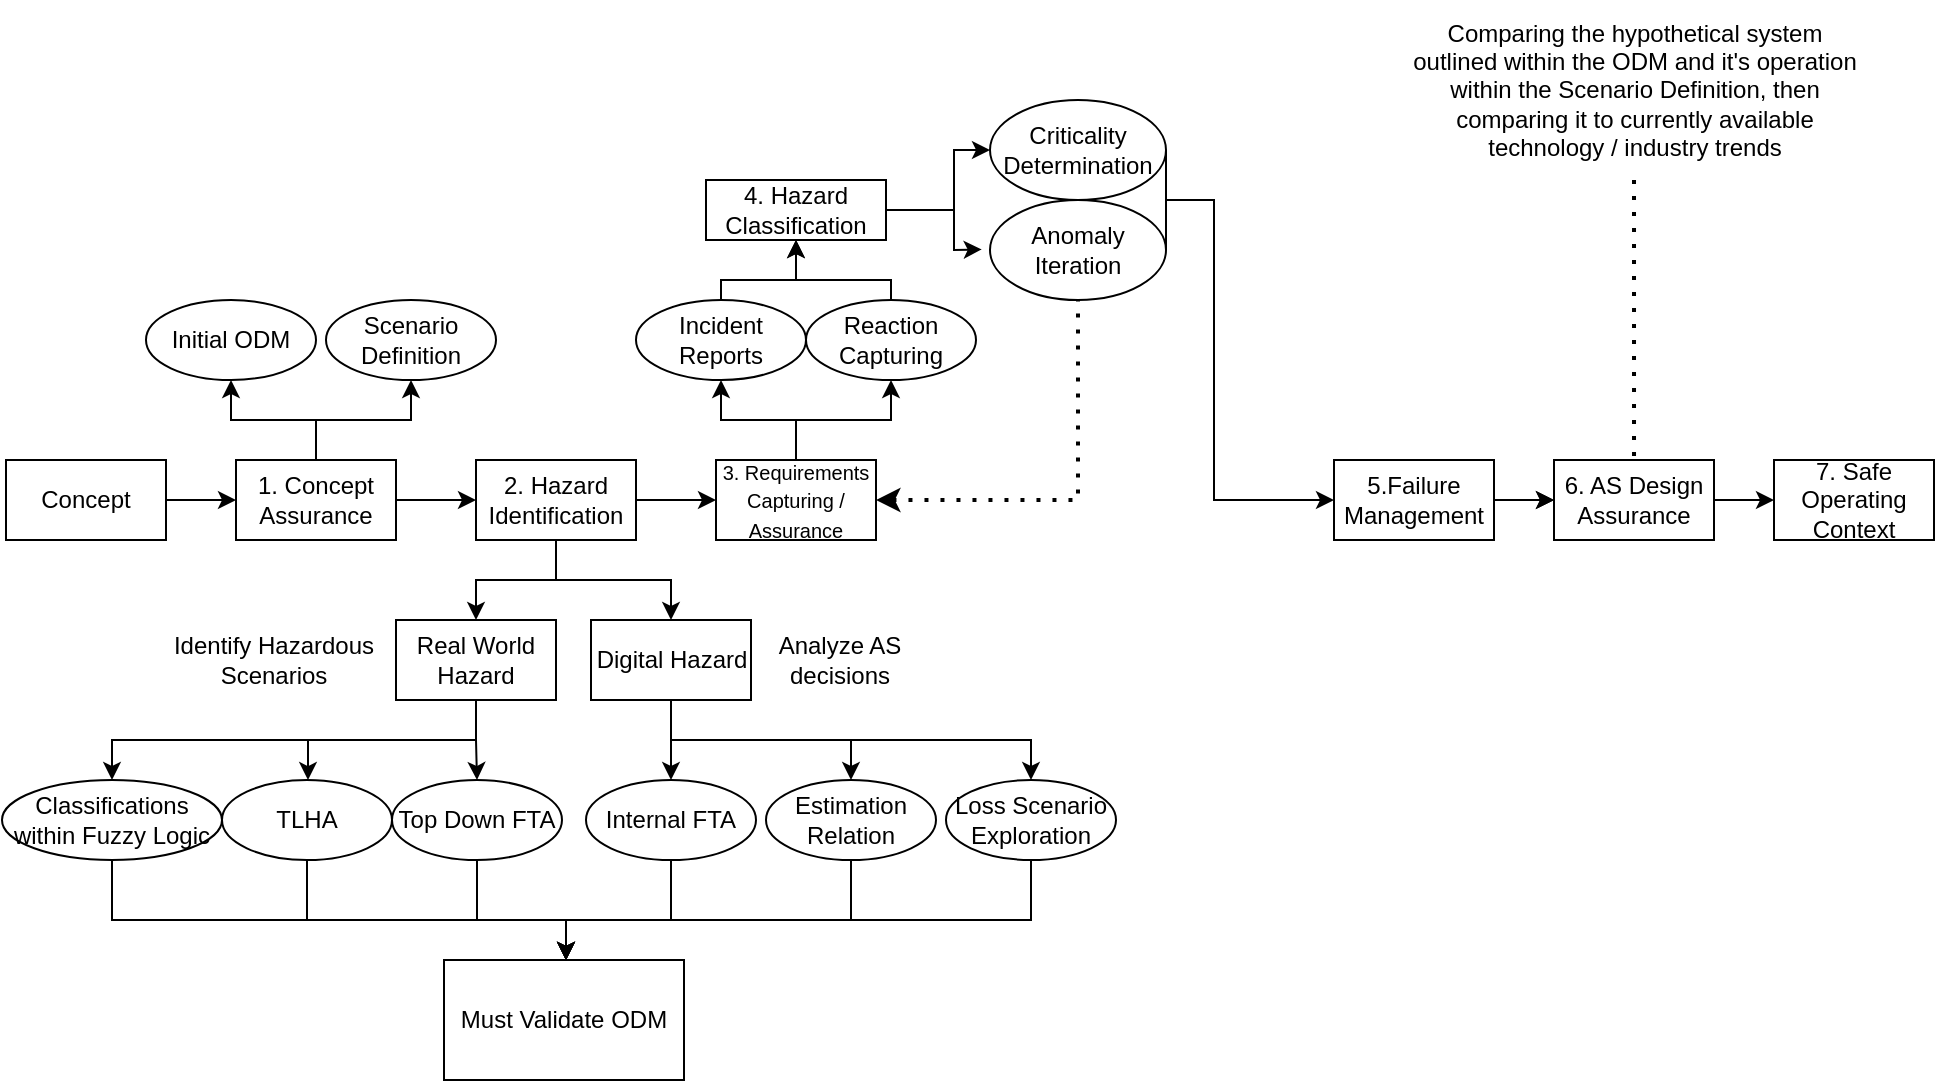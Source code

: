 <mxfile version="21.6.8" type="github">
  <diagram name="Page-1" id="aJNvPGV1j7dXfou5CJUt">
    <mxGraphModel dx="1434" dy="782" grid="1" gridSize="10" guides="1" tooltips="1" connect="1" arrows="1" fold="1" page="1" pageScale="1" pageWidth="850" pageHeight="1100" math="0" shadow="0">
      <root>
        <mxCell id="0" />
        <mxCell id="1" parent="0" />
        <mxCell id="K2bbMnxz0RQGCQ17qI1y-8" value="" style="edgeStyle=orthogonalEdgeStyle;rounded=0;orthogonalLoop=1;jettySize=auto;html=1;" parent="1" source="K2bbMnxz0RQGCQ17qI1y-1" target="K2bbMnxz0RQGCQ17qI1y-4" edge="1">
          <mxGeometry relative="1" as="geometry" />
        </mxCell>
        <mxCell id="K2bbMnxz0RQGCQ17qI1y-1" value="Concept" style="rounded=0;whiteSpace=wrap;html=1;" parent="1" vertex="1">
          <mxGeometry x="16" y="240" width="80" height="40" as="geometry" />
        </mxCell>
        <mxCell id="K2bbMnxz0RQGCQ17qI1y-9" value="" style="edgeStyle=orthogonalEdgeStyle;rounded=0;orthogonalLoop=1;jettySize=auto;html=1;" parent="1" source="K2bbMnxz0RQGCQ17qI1y-4" target="K2bbMnxz0RQGCQ17qI1y-5" edge="1">
          <mxGeometry relative="1" as="geometry" />
        </mxCell>
        <mxCell id="K2bbMnxz0RQGCQ17qI1y-20" value="" style="edgeStyle=orthogonalEdgeStyle;rounded=0;orthogonalLoop=1;jettySize=auto;html=1;entryX=0.5;entryY=1;entryDx=0;entryDy=0;" parent="1" source="K2bbMnxz0RQGCQ17qI1y-4" target="K2bbMnxz0RQGCQ17qI1y-22" edge="1">
          <mxGeometry relative="1" as="geometry" />
        </mxCell>
        <mxCell id="K2bbMnxz0RQGCQ17qI1y-24" value="" style="edgeStyle=orthogonalEdgeStyle;rounded=0;orthogonalLoop=1;jettySize=auto;html=1;entryX=0.5;entryY=1;entryDx=0;entryDy=0;" parent="1" source="K2bbMnxz0RQGCQ17qI1y-4" target="K2bbMnxz0RQGCQ17qI1y-19" edge="1">
          <mxGeometry relative="1" as="geometry">
            <mxPoint x="171" y="360" as="targetPoint" />
          </mxGeometry>
        </mxCell>
        <mxCell id="K2bbMnxz0RQGCQ17qI1y-4" value="1. Concept Assurance" style="rounded=0;whiteSpace=wrap;html=1;" parent="1" vertex="1">
          <mxGeometry x="131" y="240" width="80" height="40" as="geometry" />
        </mxCell>
        <mxCell id="K2bbMnxz0RQGCQ17qI1y-11" value="" style="edgeStyle=orthogonalEdgeStyle;rounded=0;orthogonalLoop=1;jettySize=auto;html=1;" parent="1" source="K2bbMnxz0RQGCQ17qI1y-5" target="K2bbMnxz0RQGCQ17qI1y-10" edge="1">
          <mxGeometry relative="1" as="geometry" />
        </mxCell>
        <mxCell id="K2bbMnxz0RQGCQ17qI1y-16" value="" style="edgeStyle=orthogonalEdgeStyle;rounded=0;orthogonalLoop=1;jettySize=auto;html=1;" parent="1" source="K2bbMnxz0RQGCQ17qI1y-5" target="K2bbMnxz0RQGCQ17qI1y-7" edge="1">
          <mxGeometry relative="1" as="geometry" />
        </mxCell>
        <mxCell id="K2bbMnxz0RQGCQ17qI1y-18" value="" style="edgeStyle=orthogonalEdgeStyle;rounded=0;orthogonalLoop=1;jettySize=auto;html=1;entryX=0.5;entryY=0;entryDx=0;entryDy=0;" parent="1" source="K2bbMnxz0RQGCQ17qI1y-5" target="K2bbMnxz0RQGCQ17qI1y-6" edge="1">
          <mxGeometry relative="1" as="geometry">
            <mxPoint x="291" y="170" as="targetPoint" />
          </mxGeometry>
        </mxCell>
        <mxCell id="K2bbMnxz0RQGCQ17qI1y-5" value="2. Hazard Identification" style="rounded=0;whiteSpace=wrap;html=1;" parent="1" vertex="1">
          <mxGeometry x="251" y="240" width="80" height="40" as="geometry" />
        </mxCell>
        <mxCell id="K2bbMnxz0RQGCQ17qI1y-26" value="" style="edgeStyle=orthogonalEdgeStyle;rounded=0;orthogonalLoop=1;jettySize=auto;html=1;" parent="1" source="K2bbMnxz0RQGCQ17qI1y-6" target="K2bbMnxz0RQGCQ17qI1y-25" edge="1">
          <mxGeometry relative="1" as="geometry">
            <Array as="points">
              <mxPoint x="251" y="380" />
              <mxPoint x="167" y="380" />
            </Array>
          </mxGeometry>
        </mxCell>
        <mxCell id="K2bbMnxz0RQGCQ17qI1y-28" value="" style="edgeStyle=orthogonalEdgeStyle;rounded=0;orthogonalLoop=1;jettySize=auto;html=1;" parent="1" source="K2bbMnxz0RQGCQ17qI1y-6" target="K2bbMnxz0RQGCQ17qI1y-27" edge="1">
          <mxGeometry relative="1" as="geometry" />
        </mxCell>
        <mxCell id="K2bbMnxz0RQGCQ17qI1y-31" value="" style="edgeStyle=orthogonalEdgeStyle;rounded=0;orthogonalLoop=1;jettySize=auto;html=1;entryX=0.5;entryY=0;entryDx=0;entryDy=0;" parent="1" source="K2bbMnxz0RQGCQ17qI1y-6" target="K2bbMnxz0RQGCQ17qI1y-29" edge="1">
          <mxGeometry relative="1" as="geometry">
            <mxPoint x="76" y="380" as="targetPoint" />
            <Array as="points">
              <mxPoint x="251" y="380" />
              <mxPoint x="69" y="380" />
            </Array>
          </mxGeometry>
        </mxCell>
        <mxCell id="K2bbMnxz0RQGCQ17qI1y-6" value="Real World Hazard" style="rounded=0;whiteSpace=wrap;html=1;" parent="1" vertex="1">
          <mxGeometry x="211" y="320" width="80" height="40" as="geometry" />
        </mxCell>
        <mxCell id="K2bbMnxz0RQGCQ17qI1y-33" value="" style="edgeStyle=orthogonalEdgeStyle;rounded=0;orthogonalLoop=1;jettySize=auto;html=1;" parent="1" source="K2bbMnxz0RQGCQ17qI1y-7" target="K2bbMnxz0RQGCQ17qI1y-32" edge="1">
          <mxGeometry relative="1" as="geometry" />
        </mxCell>
        <mxCell id="K2bbMnxz0RQGCQ17qI1y-36" value="" style="edgeStyle=orthogonalEdgeStyle;rounded=0;orthogonalLoop=1;jettySize=auto;html=1;entryX=0.5;entryY=0;entryDx=0;entryDy=0;" parent="1" source="K2bbMnxz0RQGCQ17qI1y-7" target="K2bbMnxz0RQGCQ17qI1y-34" edge="1">
          <mxGeometry relative="1" as="geometry">
            <mxPoint x="448.5" y="340" as="targetPoint" />
            <Array as="points">
              <mxPoint x="349" y="380" />
              <mxPoint x="439" y="380" />
            </Array>
          </mxGeometry>
        </mxCell>
        <mxCell id="K2bbMnxz0RQGCQ17qI1y-39" value="" style="edgeStyle=orthogonalEdgeStyle;rounded=0;orthogonalLoop=1;jettySize=auto;html=1;entryX=0.5;entryY=0;entryDx=0;entryDy=0;" parent="1" source="K2bbMnxz0RQGCQ17qI1y-7" target="K2bbMnxz0RQGCQ17qI1y-37" edge="1">
          <mxGeometry relative="1" as="geometry">
            <mxPoint x="468.5" y="340" as="targetPoint" />
            <Array as="points">
              <mxPoint x="349" y="380" />
              <mxPoint x="529" y="380" />
            </Array>
          </mxGeometry>
        </mxCell>
        <mxCell id="K2bbMnxz0RQGCQ17qI1y-7" value="Digital Hazard" style="rounded=0;whiteSpace=wrap;html=1;" parent="1" vertex="1">
          <mxGeometry x="308.5" y="320" width="80" height="40" as="geometry" />
        </mxCell>
        <mxCell id="K2bbMnxz0RQGCQ17qI1y-56" value="" style="edgeStyle=orthogonalEdgeStyle;rounded=0;orthogonalLoop=1;jettySize=auto;html=1;" parent="1" source="K2bbMnxz0RQGCQ17qI1y-10" target="K2bbMnxz0RQGCQ17qI1y-55" edge="1">
          <mxGeometry relative="1" as="geometry" />
        </mxCell>
        <mxCell id="K2bbMnxz0RQGCQ17qI1y-57" value="" style="edgeStyle=orthogonalEdgeStyle;rounded=0;orthogonalLoop=1;jettySize=auto;html=1;entryX=0.5;entryY=1;entryDx=0;entryDy=0;" parent="1" source="K2bbMnxz0RQGCQ17qI1y-10" target="K2bbMnxz0RQGCQ17qI1y-54" edge="1">
          <mxGeometry relative="1" as="geometry" />
        </mxCell>
        <mxCell id="K2bbMnxz0RQGCQ17qI1y-10" value="&lt;font style=&quot;font-size: 10px;&quot;&gt;3. Requirements Capturing / Assurance&lt;/font&gt;" style="rounded=0;whiteSpace=wrap;html=1;" parent="1" vertex="1">
          <mxGeometry x="371" y="240" width="80" height="40" as="geometry" />
        </mxCell>
        <mxCell id="K2bbMnxz0RQGCQ17qI1y-15" value="" style="edgeStyle=orthogonalEdgeStyle;rounded=0;orthogonalLoop=1;jettySize=auto;html=1;" parent="1" source="K2bbMnxz0RQGCQ17qI1y-12" target="K2bbMnxz0RQGCQ17qI1y-14" edge="1">
          <mxGeometry relative="1" as="geometry" />
        </mxCell>
        <mxCell id="7KcPxOA9Z6zE15e5CAlF-1" value="" style="edgeStyle=orthogonalEdgeStyle;rounded=0;orthogonalLoop=1;jettySize=auto;html=1;" edge="1" parent="1" source="K2bbMnxz0RQGCQ17qI1y-12" target="K2bbMnxz0RQGCQ17qI1y-14">
          <mxGeometry relative="1" as="geometry" />
        </mxCell>
        <mxCell id="K2bbMnxz0RQGCQ17qI1y-12" value="5.Failure Management" style="rounded=0;whiteSpace=wrap;html=1;" parent="1" vertex="1">
          <mxGeometry x="680" y="240" width="80" height="40" as="geometry" />
        </mxCell>
        <mxCell id="K2bbMnxz0RQGCQ17qI1y-59" value="" style="edgeStyle=orthogonalEdgeStyle;rounded=0;orthogonalLoop=1;jettySize=auto;html=1;" parent="1" source="K2bbMnxz0RQGCQ17qI1y-14" target="K2bbMnxz0RQGCQ17qI1y-58" edge="1">
          <mxGeometry relative="1" as="geometry" />
        </mxCell>
        <mxCell id="K2bbMnxz0RQGCQ17qI1y-14" value="6. AS Design Assurance" style="rounded=0;whiteSpace=wrap;html=1;" parent="1" vertex="1">
          <mxGeometry x="790" y="240" width="80" height="40" as="geometry" />
        </mxCell>
        <mxCell id="K2bbMnxz0RQGCQ17qI1y-19" value="Initial ODM" style="ellipse;whiteSpace=wrap;html=1;" parent="1" vertex="1">
          <mxGeometry x="86" y="160" width="85" height="40" as="geometry" />
        </mxCell>
        <mxCell id="K2bbMnxz0RQGCQ17qI1y-22" value="Scenario Definition" style="ellipse;whiteSpace=wrap;html=1;" parent="1" vertex="1">
          <mxGeometry x="176" y="160" width="85" height="40" as="geometry" />
        </mxCell>
        <mxCell id="K2bbMnxz0RQGCQ17qI1y-46" value="" style="edgeStyle=orthogonalEdgeStyle;rounded=0;orthogonalLoop=1;jettySize=auto;html=1;" parent="1" source="K2bbMnxz0RQGCQ17qI1y-25" target="K2bbMnxz0RQGCQ17qI1y-44" edge="1">
          <mxGeometry relative="1" as="geometry">
            <Array as="points">
              <mxPoint x="167" y="470" />
              <mxPoint x="296" y="470" />
            </Array>
          </mxGeometry>
        </mxCell>
        <mxCell id="K2bbMnxz0RQGCQ17qI1y-25" value="TLHA" style="ellipse;whiteSpace=wrap;html=1;" parent="1" vertex="1">
          <mxGeometry x="124" y="400" width="85" height="40" as="geometry" />
        </mxCell>
        <mxCell id="K2bbMnxz0RQGCQ17qI1y-45" value="" style="edgeStyle=orthogonalEdgeStyle;rounded=0;orthogonalLoop=1;jettySize=auto;html=1;" parent="1" source="K2bbMnxz0RQGCQ17qI1y-27" target="K2bbMnxz0RQGCQ17qI1y-44" edge="1">
          <mxGeometry relative="1" as="geometry">
            <Array as="points">
              <mxPoint x="252" y="470" />
              <mxPoint x="296" y="470" />
            </Array>
          </mxGeometry>
        </mxCell>
        <mxCell id="K2bbMnxz0RQGCQ17qI1y-27" value="Top Down FTA" style="ellipse;whiteSpace=wrap;html=1;" parent="1" vertex="1">
          <mxGeometry x="209" y="400" width="85" height="40" as="geometry" />
        </mxCell>
        <mxCell id="K2bbMnxz0RQGCQ17qI1y-47" value="" style="edgeStyle=orthogonalEdgeStyle;rounded=0;orthogonalLoop=1;jettySize=auto;html=1;" parent="1" source="K2bbMnxz0RQGCQ17qI1y-29" target="K2bbMnxz0RQGCQ17qI1y-44" edge="1">
          <mxGeometry relative="1" as="geometry">
            <Array as="points">
              <mxPoint x="69" y="470" />
              <mxPoint x="296" y="470" />
            </Array>
          </mxGeometry>
        </mxCell>
        <mxCell id="K2bbMnxz0RQGCQ17qI1y-29" value="Classifications within Fuzzy Logic" style="ellipse;whiteSpace=wrap;html=1;" parent="1" vertex="1">
          <mxGeometry x="14" y="400" width="110" height="40" as="geometry" />
        </mxCell>
        <mxCell id="K2bbMnxz0RQGCQ17qI1y-48" value="" style="edgeStyle=orthogonalEdgeStyle;rounded=0;orthogonalLoop=1;jettySize=auto;html=1;" parent="1" source="K2bbMnxz0RQGCQ17qI1y-32" target="K2bbMnxz0RQGCQ17qI1y-44" edge="1">
          <mxGeometry relative="1" as="geometry">
            <Array as="points">
              <mxPoint x="349" y="470" />
              <mxPoint x="296" y="470" />
            </Array>
          </mxGeometry>
        </mxCell>
        <mxCell id="K2bbMnxz0RQGCQ17qI1y-32" value="Internal FTA" style="ellipse;whiteSpace=wrap;html=1;" parent="1" vertex="1">
          <mxGeometry x="306" y="400" width="85" height="40" as="geometry" />
        </mxCell>
        <mxCell id="K2bbMnxz0RQGCQ17qI1y-49" value="" style="edgeStyle=orthogonalEdgeStyle;rounded=0;orthogonalLoop=1;jettySize=auto;html=1;" parent="1" source="K2bbMnxz0RQGCQ17qI1y-34" target="K2bbMnxz0RQGCQ17qI1y-44" edge="1">
          <mxGeometry relative="1" as="geometry">
            <Array as="points">
              <mxPoint x="439" y="470" />
              <mxPoint x="296" y="470" />
            </Array>
          </mxGeometry>
        </mxCell>
        <mxCell id="K2bbMnxz0RQGCQ17qI1y-34" value="Estimation Relation" style="ellipse;whiteSpace=wrap;html=1;" parent="1" vertex="1">
          <mxGeometry x="396" y="400" width="85" height="40" as="geometry" />
        </mxCell>
        <mxCell id="K2bbMnxz0RQGCQ17qI1y-50" value="" style="edgeStyle=orthogonalEdgeStyle;rounded=0;orthogonalLoop=1;jettySize=auto;html=1;" parent="1" source="K2bbMnxz0RQGCQ17qI1y-37" target="K2bbMnxz0RQGCQ17qI1y-44" edge="1">
          <mxGeometry relative="1" as="geometry">
            <Array as="points">
              <mxPoint x="529" y="470" />
              <mxPoint x="296" y="470" />
            </Array>
          </mxGeometry>
        </mxCell>
        <mxCell id="K2bbMnxz0RQGCQ17qI1y-37" value="Loss Scenario Exploration" style="ellipse;whiteSpace=wrap;html=1;" parent="1" vertex="1">
          <mxGeometry x="486" y="400" width="85" height="40" as="geometry" />
        </mxCell>
        <mxCell id="K2bbMnxz0RQGCQ17qI1y-40" value="Analyze AS decisions" style="text;html=1;strokeColor=none;fillColor=none;align=center;verticalAlign=middle;whiteSpace=wrap;rounded=0;" parent="1" vertex="1">
          <mxGeometry x="378.5" y="325" width="107.5" height="30" as="geometry" />
        </mxCell>
        <mxCell id="K2bbMnxz0RQGCQ17qI1y-41" value="Identify Hazardous Scenarios " style="text;html=1;strokeColor=none;fillColor=none;align=center;verticalAlign=middle;whiteSpace=wrap;rounded=0;" parent="1" vertex="1">
          <mxGeometry x="96" y="325" width="107.5" height="30" as="geometry" />
        </mxCell>
        <mxCell id="K2bbMnxz0RQGCQ17qI1y-44" value="Must Validate ODM" style="whiteSpace=wrap;html=1;" parent="1" vertex="1">
          <mxGeometry x="235" y="490" width="120" height="60" as="geometry" />
        </mxCell>
        <mxCell id="K2bbMnxz0RQGCQ17qI1y-64" value="" style="edgeStyle=orthogonalEdgeStyle;rounded=0;orthogonalLoop=1;jettySize=auto;html=1;" parent="1" source="K2bbMnxz0RQGCQ17qI1y-54" target="K2bbMnxz0RQGCQ17qI1y-62" edge="1">
          <mxGeometry relative="1" as="geometry">
            <Array as="points">
              <mxPoint x="374" y="150" />
              <mxPoint x="411" y="150" />
            </Array>
          </mxGeometry>
        </mxCell>
        <mxCell id="K2bbMnxz0RQGCQ17qI1y-54" value="Incident Reports" style="ellipse;whiteSpace=wrap;html=1;" parent="1" vertex="1">
          <mxGeometry x="331" y="160" width="85" height="40" as="geometry" />
        </mxCell>
        <mxCell id="K2bbMnxz0RQGCQ17qI1y-63" value="" style="edgeStyle=orthogonalEdgeStyle;rounded=0;orthogonalLoop=1;jettySize=auto;html=1;" parent="1" source="K2bbMnxz0RQGCQ17qI1y-55" target="K2bbMnxz0RQGCQ17qI1y-62" edge="1">
          <mxGeometry relative="1" as="geometry">
            <Array as="points">
              <mxPoint x="459" y="150" />
              <mxPoint x="411" y="150" />
            </Array>
          </mxGeometry>
        </mxCell>
        <mxCell id="K2bbMnxz0RQGCQ17qI1y-55" value="Reaction Capturing" style="ellipse;whiteSpace=wrap;html=1;" parent="1" vertex="1">
          <mxGeometry x="416" y="160" width="85" height="40" as="geometry" />
        </mxCell>
        <mxCell id="K2bbMnxz0RQGCQ17qI1y-58" value="7. Safe Operating Context" style="rounded=0;whiteSpace=wrap;html=1;" parent="1" vertex="1">
          <mxGeometry x="900" y="240" width="80" height="40" as="geometry" />
        </mxCell>
        <mxCell id="K2bbMnxz0RQGCQ17qI1y-62" value="4. Hazard Classification" style="whiteSpace=wrap;html=1;" parent="1" vertex="1">
          <mxGeometry x="366" y="100" width="90" height="30" as="geometry" />
        </mxCell>
        <mxCell id="K2bbMnxz0RQGCQ17qI1y-65" value="Comparing the hypothetical system outlined within the ODM and it&#39;s operation within the Scenario Definition, then comparing it to currently available technology / industry trends" style="text;html=1;strokeColor=none;fillColor=none;align=center;verticalAlign=middle;whiteSpace=wrap;rounded=0;" parent="1" vertex="1">
          <mxGeometry x="717.63" y="10" width="224.75" height="90" as="geometry" />
        </mxCell>
        <mxCell id="K2bbMnxz0RQGCQ17qI1y-66" value="" style="endArrow=none;dashed=1;html=1;dashPattern=1 3;strokeWidth=2;rounded=0;entryX=0.5;entryY=0;entryDx=0;entryDy=0;exitX=0.5;exitY=1;exitDx=0;exitDy=0;" parent="1" source="K2bbMnxz0RQGCQ17qI1y-65" edge="1">
          <mxGeometry width="50" height="50" relative="1" as="geometry">
            <mxPoint x="840.005" y="100" as="sourcePoint" />
            <mxPoint x="830.01" y="240" as="targetPoint" />
          </mxGeometry>
        </mxCell>
        <mxCell id="7KcPxOA9Z6zE15e5CAlF-2" value="Criticality Determination" style="ellipse;whiteSpace=wrap;html=1;" vertex="1" parent="1">
          <mxGeometry x="508" y="60" width="88" height="50" as="geometry" />
        </mxCell>
        <mxCell id="7KcPxOA9Z6zE15e5CAlF-3" value="Anomaly Iteration" style="ellipse;whiteSpace=wrap;html=1;" vertex="1" parent="1">
          <mxGeometry x="508" y="110" width="88" height="50" as="geometry" />
        </mxCell>
        <mxCell id="7KcPxOA9Z6zE15e5CAlF-4" value="" style="endArrow=none;dashed=1;html=1;dashPattern=1 3;strokeWidth=2;rounded=0;entryX=0.5;entryY=1;entryDx=0;entryDy=0;exitX=1;exitY=0.5;exitDx=0;exitDy=0;startArrow=classic;startFill=1;" edge="1" parent="1" source="K2bbMnxz0RQGCQ17qI1y-10" target="7KcPxOA9Z6zE15e5CAlF-3">
          <mxGeometry width="50" height="50" relative="1" as="geometry">
            <mxPoint x="400" y="310" as="sourcePoint" />
            <mxPoint x="450" y="260" as="targetPoint" />
            <Array as="points">
              <mxPoint x="552" y="260" />
            </Array>
          </mxGeometry>
        </mxCell>
        <mxCell id="7KcPxOA9Z6zE15e5CAlF-6" value="" style="endArrow=classic;html=1;rounded=0;exitX=1;exitY=0.5;exitDx=0;exitDy=0;entryX=0;entryY=0.5;entryDx=0;entryDy=0;" edge="1" parent="1" source="K2bbMnxz0RQGCQ17qI1y-62" target="7KcPxOA9Z6zE15e5CAlF-2">
          <mxGeometry width="50" height="50" relative="1" as="geometry">
            <mxPoint x="390" y="250" as="sourcePoint" />
            <mxPoint x="440" y="200" as="targetPoint" />
            <Array as="points">
              <mxPoint x="490" y="115" />
              <mxPoint x="490" y="85" />
            </Array>
          </mxGeometry>
        </mxCell>
        <mxCell id="7KcPxOA9Z6zE15e5CAlF-7" value="" style="endArrow=classic;html=1;rounded=0;exitX=1;exitY=0.5;exitDx=0;exitDy=0;entryX=-0.047;entryY=0.494;entryDx=0;entryDy=0;entryPerimeter=0;" edge="1" parent="1" source="K2bbMnxz0RQGCQ17qI1y-62" target="7KcPxOA9Z6zE15e5CAlF-3">
          <mxGeometry width="50" height="50" relative="1" as="geometry">
            <mxPoint x="390" y="250" as="sourcePoint" />
            <mxPoint x="440" y="200" as="targetPoint" />
            <Array as="points">
              <mxPoint x="490" y="115" />
              <mxPoint x="490" y="135" />
            </Array>
          </mxGeometry>
        </mxCell>
        <mxCell id="7KcPxOA9Z6zE15e5CAlF-8" value="" style="endArrow=classic;html=1;rounded=0;entryX=0;entryY=0.5;entryDx=0;entryDy=0;exitX=1;exitY=0.5;exitDx=0;exitDy=0;" edge="1" parent="1" source="7KcPxOA9Z6zE15e5CAlF-3" target="K2bbMnxz0RQGCQ17qI1y-12">
          <mxGeometry width="50" height="50" relative="1" as="geometry">
            <mxPoint x="560" y="250" as="sourcePoint" />
            <mxPoint x="610" y="200" as="targetPoint" />
            <Array as="points">
              <mxPoint x="596" y="110" />
              <mxPoint x="620" y="110" />
              <mxPoint x="620" y="260" />
            </Array>
          </mxGeometry>
        </mxCell>
        <mxCell id="7KcPxOA9Z6zE15e5CAlF-9" value="" style="endArrow=none;html=1;rounded=0;entryX=1;entryY=0.5;entryDx=0;entryDy=0;" edge="1" parent="1" target="7KcPxOA9Z6zE15e5CAlF-2">
          <mxGeometry width="50" height="50" relative="1" as="geometry">
            <mxPoint x="596" y="120" as="sourcePoint" />
            <mxPoint x="630" y="120" as="targetPoint" />
          </mxGeometry>
        </mxCell>
      </root>
    </mxGraphModel>
  </diagram>
</mxfile>
